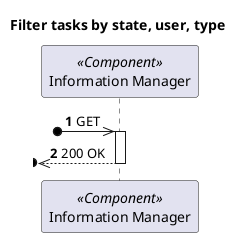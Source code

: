 @startuml
'https://plantuml.com/sequence-diagram

autonumber
skinparam packageStyle rect

title Filter tasks by state, user, type

participant "Information Manager" as MD <<Component>>

?o->> MD : GET

activate MD
?o<<--- MD : 200 OK
deactivate MD
@enduml
